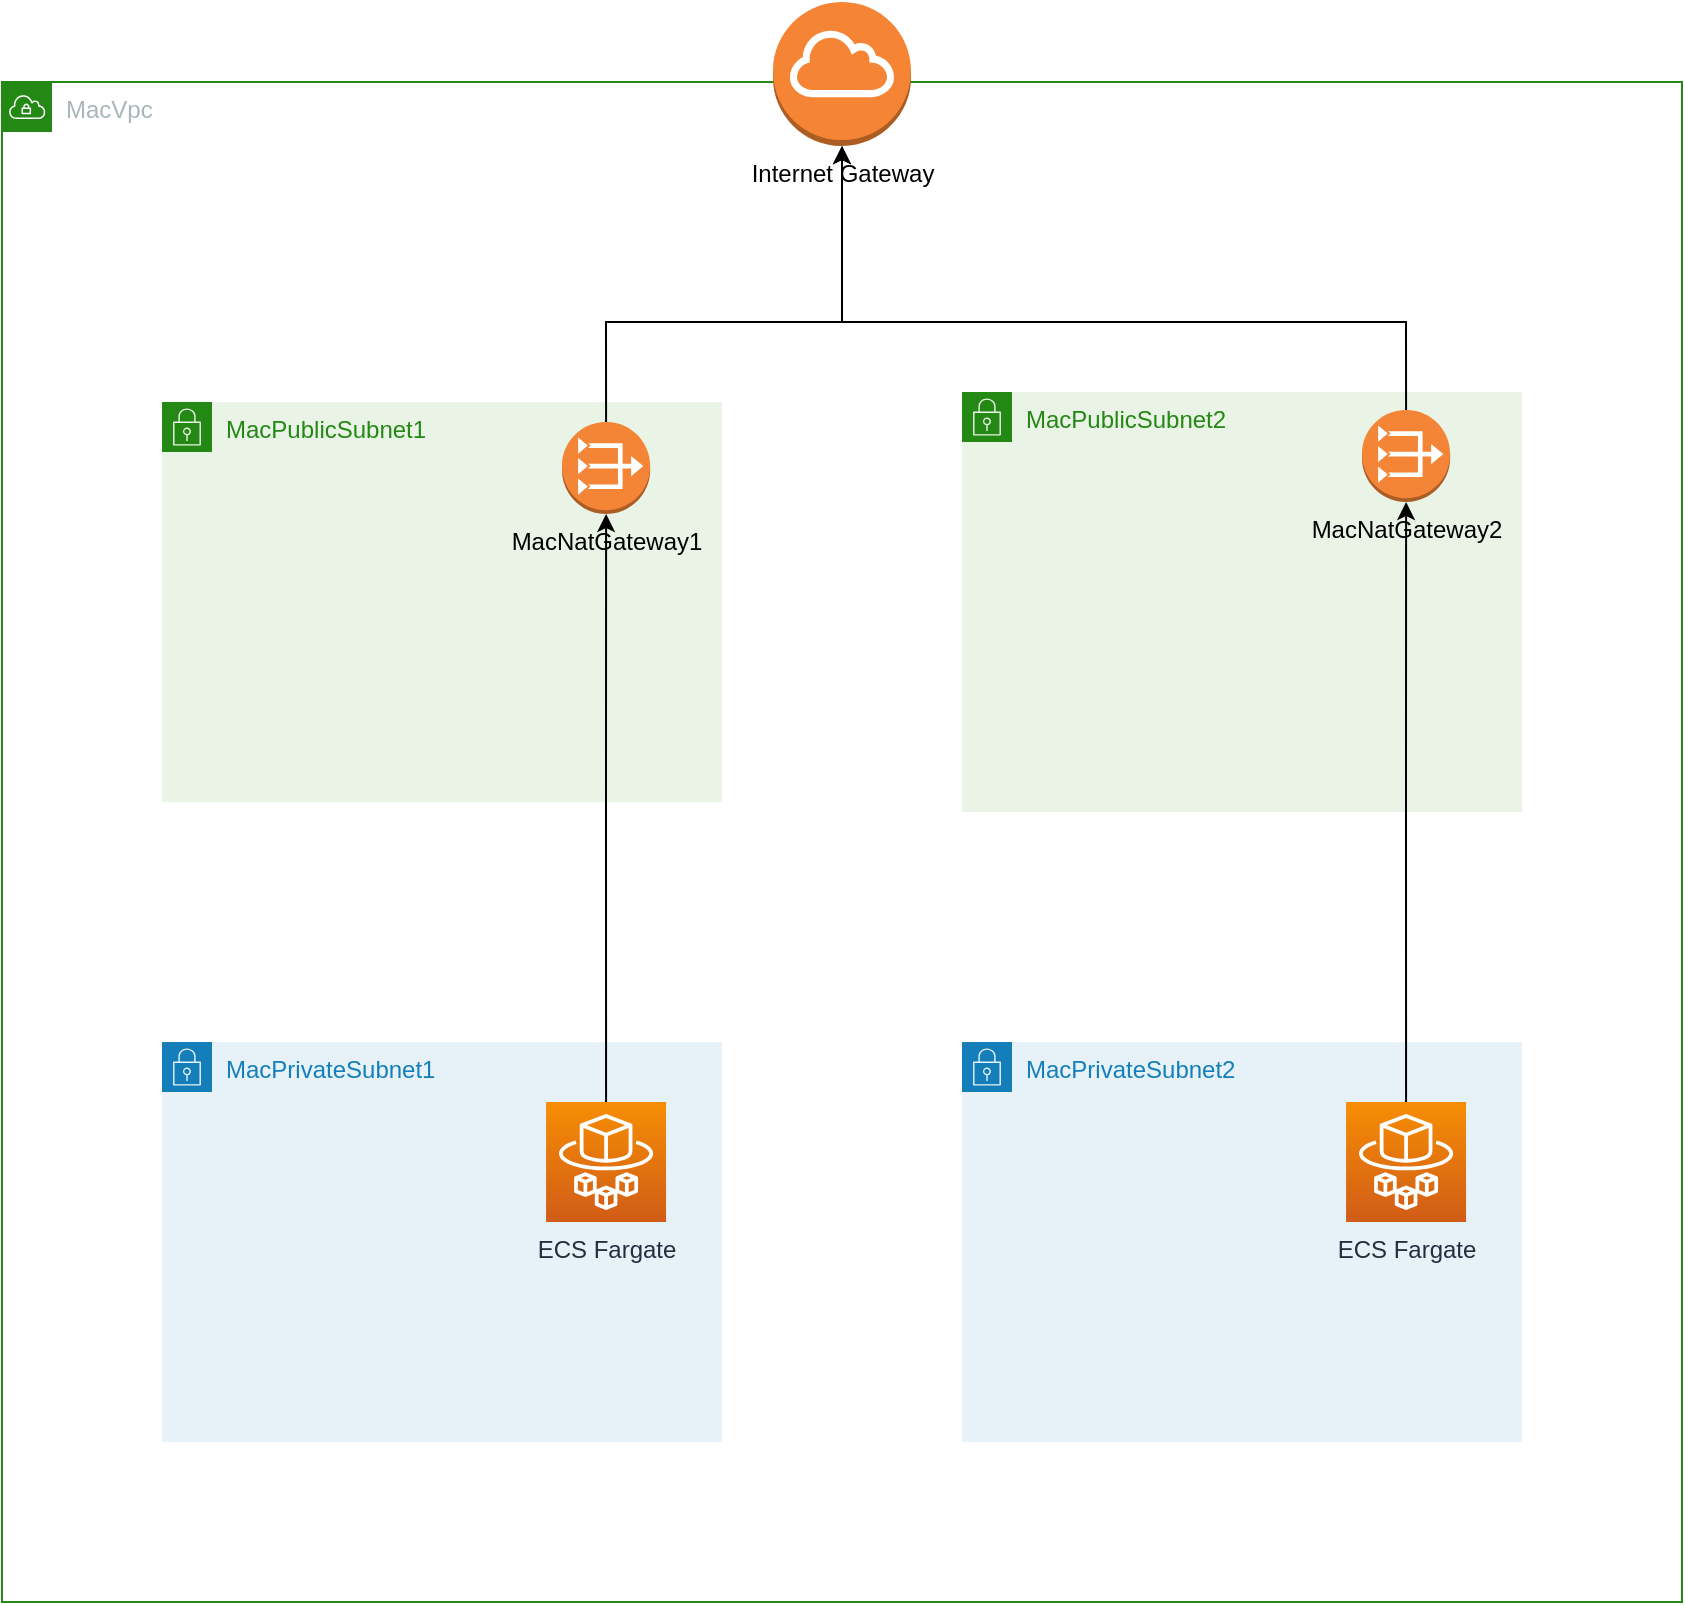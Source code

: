 <mxfile version="14.9.3" type="device"><diagram id="fVoYIOrtoHqChHf1tHef" name="Page-1"><mxGraphModel dx="1830" dy="1008" grid="1" gridSize="10" guides="1" tooltips="1" connect="1" arrows="1" fold="1" page="1" pageScale="1" pageWidth="827" pageHeight="1169" math="0" shadow="0"><root><mxCell id="0"/><mxCell id="1" parent="0"/><mxCell id="ZYclnUPpEabq5k1oJmyH-1" value="MacVpc" style="points=[[0,0],[0.25,0],[0.5,0],[0.75,0],[1,0],[1,0.25],[1,0.5],[1,0.75],[1,1],[0.75,1],[0.5,1],[0.25,1],[0,1],[0,0.75],[0,0.5],[0,0.25]];outlineConnect=0;gradientColor=none;html=1;whiteSpace=wrap;fontSize=12;fontStyle=0;shape=mxgraph.aws4.group;grIcon=mxgraph.aws4.group_vpc;strokeColor=#248814;fillColor=none;verticalAlign=top;align=left;spacingLeft=30;fontColor=#AAB7B8;dashed=0;" parent="1" vertex="1"><mxGeometry x="120" y="120" width="840" height="760" as="geometry"/></mxCell><mxCell id="ZYclnUPpEabq5k1oJmyH-2" value="MacPrivateSubnet1" style="points=[[0,0],[0.25,0],[0.5,0],[0.75,0],[1,0],[1,0.25],[1,0.5],[1,0.75],[1,1],[0.75,1],[0.5,1],[0.25,1],[0,1],[0,0.75],[0,0.5],[0,0.25]];outlineConnect=0;gradientColor=none;html=1;whiteSpace=wrap;fontSize=12;fontStyle=0;shape=mxgraph.aws4.group;grIcon=mxgraph.aws4.group_security_group;grStroke=0;strokeColor=#147EBA;fillColor=#E6F2F8;verticalAlign=top;align=left;spacingLeft=30;fontColor=#147EBA;dashed=0;" parent="1" vertex="1"><mxGeometry x="200" y="600" width="280" height="200" as="geometry"/></mxCell><mxCell id="ZYclnUPpEabq5k1oJmyH-3" value="MacPublicSubnet1" style="points=[[0,0],[0.25,0],[0.5,0],[0.75,0],[1,0],[1,0.25],[1,0.5],[1,0.75],[1,1],[0.75,1],[0.5,1],[0.25,1],[0,1],[0,0.75],[0,0.5],[0,0.25]];outlineConnect=0;gradientColor=none;html=1;whiteSpace=wrap;fontSize=12;fontStyle=0;shape=mxgraph.aws4.group;grIcon=mxgraph.aws4.group_security_group;grStroke=0;strokeColor=#248814;fillColor=#E9F3E6;verticalAlign=top;align=left;spacingLeft=30;fontColor=#248814;dashed=0;" parent="1" vertex="1"><mxGeometry x="200" y="280" width="280" height="200" as="geometry"/></mxCell><mxCell id="ZYclnUPpEabq5k1oJmyH-4" value="MacPublicSubnet2" style="points=[[0,0],[0.25,0],[0.5,0],[0.75,0],[1,0],[1,0.25],[1,0.5],[1,0.75],[1,1],[0.75,1],[0.5,1],[0.25,1],[0,1],[0,0.75],[0,0.5],[0,0.25]];outlineConnect=0;gradientColor=none;html=1;whiteSpace=wrap;fontSize=12;fontStyle=0;shape=mxgraph.aws4.group;grIcon=mxgraph.aws4.group_security_group;grStroke=0;strokeColor=#248814;fillColor=#E9F3E6;verticalAlign=top;align=left;spacingLeft=30;fontColor=#248814;dashed=0;" parent="1" vertex="1"><mxGeometry x="600" y="275" width="280" height="210" as="geometry"/></mxCell><mxCell id="ZYclnUPpEabq5k1oJmyH-5" value="MacPrivateSubnet2" style="points=[[0,0],[0.25,0],[0.5,0],[0.75,0],[1,0],[1,0.25],[1,0.5],[1,0.75],[1,1],[0.75,1],[0.5,1],[0.25,1],[0,1],[0,0.75],[0,0.5],[0,0.25]];outlineConnect=0;gradientColor=none;html=1;whiteSpace=wrap;fontSize=12;fontStyle=0;shape=mxgraph.aws4.group;grIcon=mxgraph.aws4.group_security_group;grStroke=0;strokeColor=#147EBA;fillColor=#E6F2F8;verticalAlign=top;align=left;spacingLeft=30;fontColor=#147EBA;dashed=0;" parent="1" vertex="1"><mxGeometry x="600" y="600" width="280" height="200" as="geometry"/></mxCell><mxCell id="ZYclnUPpEabq5k1oJmyH-6" value="Internet Gateway" style="outlineConnect=0;dashed=0;verticalLabelPosition=bottom;verticalAlign=top;align=center;html=1;shape=mxgraph.aws3.internet_gateway;fillColor=#F58534;gradientColor=none;" parent="1" vertex="1"><mxGeometry x="505.5" y="80" width="69" height="72" as="geometry"/></mxCell><mxCell id="ZYclnUPpEabq5k1oJmyH-15" style="edgeStyle=orthogonalEdgeStyle;rounded=0;orthogonalLoop=1;jettySize=auto;html=1;exitX=0.5;exitY=0;exitDx=0;exitDy=0;exitPerimeter=0;" parent="1" source="ZYclnUPpEabq5k1oJmyH-11" target="ZYclnUPpEabq5k1oJmyH-6" edge="1"><mxGeometry relative="1" as="geometry"><Array as="points"><mxPoint x="422" y="240"/><mxPoint x="540" y="240"/></Array></mxGeometry></mxCell><mxCell id="ZYclnUPpEabq5k1oJmyH-11" value="MacNatGateway1" style="outlineConnect=0;dashed=0;verticalLabelPosition=bottom;verticalAlign=top;align=center;html=1;shape=mxgraph.aws3.vpc_nat_gateway;fillColor=#F58536;gradientColor=none;" parent="1" vertex="1"><mxGeometry x="400" y="290" width="44.08" height="46" as="geometry"/></mxCell><mxCell id="ZYclnUPpEabq5k1oJmyH-17" style="edgeStyle=orthogonalEdgeStyle;rounded=0;orthogonalLoop=1;jettySize=auto;html=1;exitX=0.5;exitY=0;exitDx=0;exitDy=0;exitPerimeter=0;" parent="1" source="ZYclnUPpEabq5k1oJmyH-14" target="ZYclnUPpEabq5k1oJmyH-6" edge="1"><mxGeometry relative="1" as="geometry"><Array as="points"><mxPoint x="822" y="240"/><mxPoint x="540" y="240"/></Array></mxGeometry></mxCell><mxCell id="ZYclnUPpEabq5k1oJmyH-14" value="MacNatGateway2" style="outlineConnect=0;dashed=0;verticalLabelPosition=bottom;verticalAlign=top;align=center;html=1;shape=mxgraph.aws3.vpc_nat_gateway;fillColor=#F58536;gradientColor=none;" parent="1" vertex="1"><mxGeometry x="800" y="284" width="44.08" height="46" as="geometry"/></mxCell><mxCell id="ZYclnUPpEabq5k1oJmyH-20" style="edgeStyle=orthogonalEdgeStyle;rounded=0;orthogonalLoop=1;jettySize=auto;html=1;exitX=0.5;exitY=0;exitDx=0;exitDy=0;exitPerimeter=0;" parent="1" source="ZYclnUPpEabq5k1oJmyH-18" target="ZYclnUPpEabq5k1oJmyH-11" edge="1"><mxGeometry relative="1" as="geometry"/></mxCell><mxCell id="ZYclnUPpEabq5k1oJmyH-18" value="ECS Fargate" style="points=[[0,0,0],[0.25,0,0],[0.5,0,0],[0.75,0,0],[1,0,0],[0,1,0],[0.25,1,0],[0.5,1,0],[0.75,1,0],[1,1,0],[0,0.25,0],[0,0.5,0],[0,0.75,0],[1,0.25,0],[1,0.5,0],[1,0.75,0]];outlineConnect=0;fontColor=#232F3E;gradientColor=#F78E04;gradientDirection=north;fillColor=#D05C17;strokeColor=#ffffff;dashed=0;verticalLabelPosition=bottom;verticalAlign=top;align=center;html=1;fontSize=12;fontStyle=0;aspect=fixed;shape=mxgraph.aws4.resourceIcon;resIcon=mxgraph.aws4.fargate;" parent="1" vertex="1"><mxGeometry x="392.04" y="630" width="60" height="60" as="geometry"/></mxCell><mxCell id="ZYclnUPpEabq5k1oJmyH-21" style="edgeStyle=orthogonalEdgeStyle;rounded=0;orthogonalLoop=1;jettySize=auto;html=1;exitX=0.5;exitY=0;exitDx=0;exitDy=0;exitPerimeter=0;" parent="1" source="ZYclnUPpEabq5k1oJmyH-19" target="ZYclnUPpEabq5k1oJmyH-14" edge="1"><mxGeometry relative="1" as="geometry"/></mxCell><mxCell id="ZYclnUPpEabq5k1oJmyH-19" value="ECS Fargate" style="points=[[0,0,0],[0.25,0,0],[0.5,0,0],[0.75,0,0],[1,0,0],[0,1,0],[0.25,1,0],[0.5,1,0],[0.75,1,0],[1,1,0],[0,0.25,0],[0,0.5,0],[0,0.75,0],[1,0.25,0],[1,0.5,0],[1,0.75,0]];outlineConnect=0;fontColor=#232F3E;gradientColor=#F78E04;gradientDirection=north;fillColor=#D05C17;strokeColor=#ffffff;dashed=0;verticalLabelPosition=bottom;verticalAlign=top;align=center;html=1;fontSize=12;fontStyle=0;aspect=fixed;shape=mxgraph.aws4.resourceIcon;resIcon=mxgraph.aws4.fargate;" parent="1" vertex="1"><mxGeometry x="792.04" y="630" width="60" height="60" as="geometry"/></mxCell></root></mxGraphModel></diagram></mxfile>